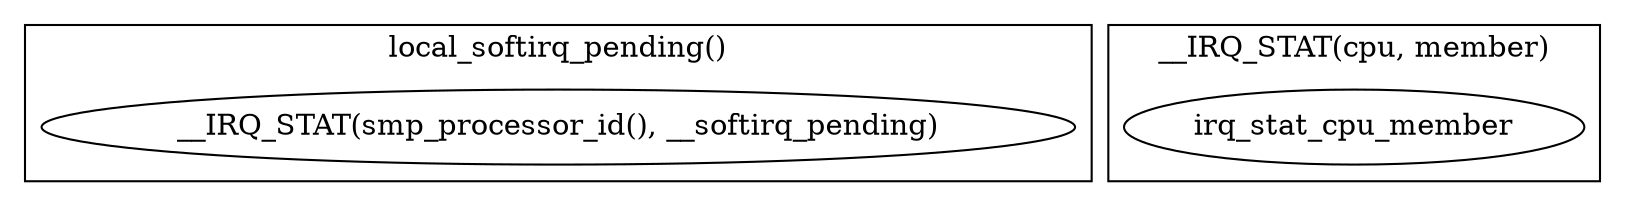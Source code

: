 digraph irq_cpustat_h{
        subgraph cluster_local_softirq_pending{
                label="local_softirq_pending()";
                __IRQ_STAT[label="__IRQ_STAT(smp_processor_id(), __softirq_pending)"];
        }

        subgraph cluster___IRQ_STAT{
                label="__IRQ_STAT(cpu, member)";
                irq_stat_cpu_member[label="irq_stat_cpu_member"];
        }
}
